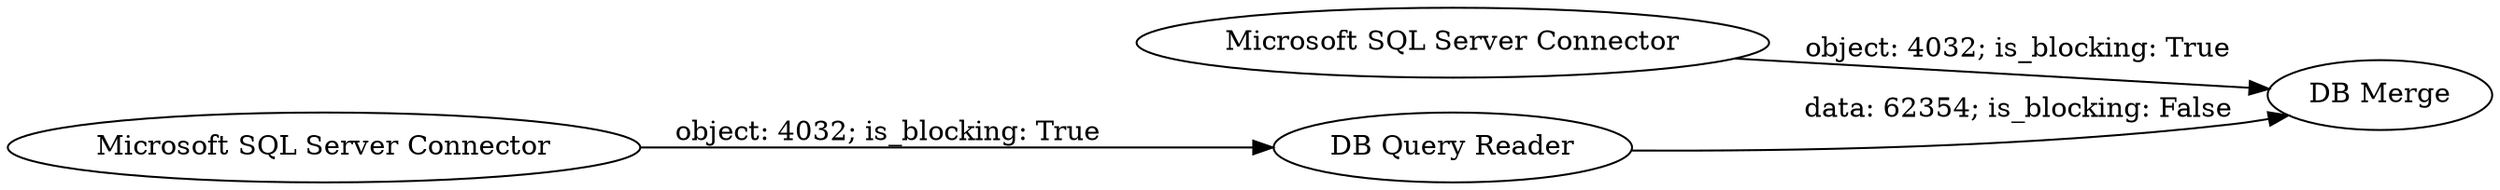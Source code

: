 digraph {
	"5447742472902757490_2" [label="Microsoft SQL Server Connector"]
	"5447742472902757490_3" [label="DB Query Reader"]
	"5447742472902757490_5" [label="DB Merge"]
	"5447742472902757490_1" [label="Microsoft SQL Server Connector"]
	"5447742472902757490_2" -> "5447742472902757490_5" [label="object: 4032; is_blocking: True"]
	"5447742472902757490_1" -> "5447742472902757490_3" [label="object: 4032; is_blocking: True"]
	"5447742472902757490_3" -> "5447742472902757490_5" [label="data: 62354; is_blocking: False"]
	rankdir=LR
}
